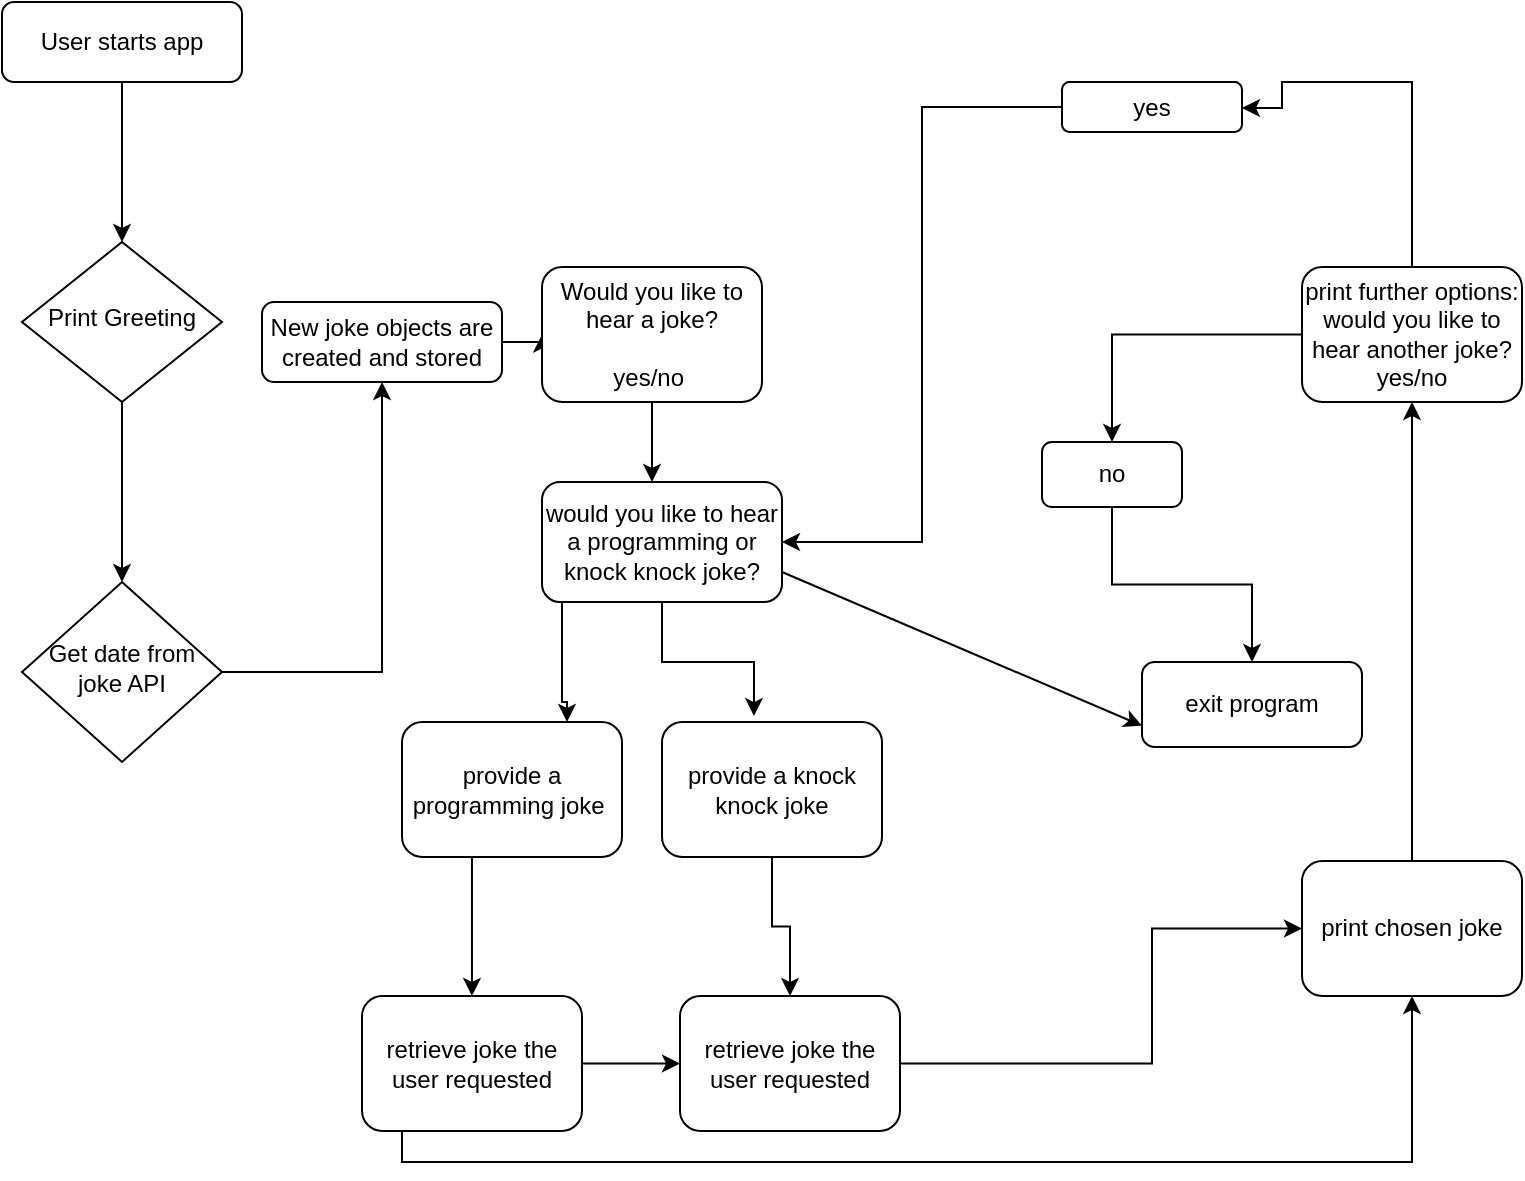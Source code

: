 <mxfile version="13.9.2" type="github">
  <diagram id="C5RBs43oDa-KdzZeNtuy" name="Page-1">
    <mxGraphModel dx="1111" dy="450" grid="1" gridSize="10" guides="1" tooltips="1" connect="1" arrows="1" fold="1" page="1" pageScale="1" pageWidth="827" pageHeight="1169" math="0" shadow="0">
      <root>
        <mxCell id="WIyWlLk6GJQsqaUBKTNV-0" />
        <mxCell id="WIyWlLk6GJQsqaUBKTNV-1" parent="WIyWlLk6GJQsqaUBKTNV-0" />
        <mxCell id="TNPMoG6VpNeFoTsIqfkX-6" value="" style="edgeStyle=orthogonalEdgeStyle;rounded=0;orthogonalLoop=1;jettySize=auto;html=1;" edge="1" parent="WIyWlLk6GJQsqaUBKTNV-1" source="WIyWlLk6GJQsqaUBKTNV-3" target="WIyWlLk6GJQsqaUBKTNV-6">
          <mxGeometry relative="1" as="geometry" />
        </mxCell>
        <mxCell id="WIyWlLk6GJQsqaUBKTNV-3" value="User starts app" style="rounded=1;whiteSpace=wrap;html=1;fontSize=12;glass=0;strokeWidth=1;shadow=0;" parent="WIyWlLk6GJQsqaUBKTNV-1" vertex="1">
          <mxGeometry x="20" y="20" width="120" height="40" as="geometry" />
        </mxCell>
        <mxCell id="TNPMoG6VpNeFoTsIqfkX-4" value="" style="edgeStyle=orthogonalEdgeStyle;rounded=0;orthogonalLoop=1;jettySize=auto;html=1;" edge="1" parent="WIyWlLk6GJQsqaUBKTNV-1" source="WIyWlLk6GJQsqaUBKTNV-6" target="WIyWlLk6GJQsqaUBKTNV-10">
          <mxGeometry relative="1" as="geometry">
            <Array as="points">
              <mxPoint x="80" y="260" />
              <mxPoint x="80" y="260" />
            </Array>
          </mxGeometry>
        </mxCell>
        <mxCell id="WIyWlLk6GJQsqaUBKTNV-6" value="Print Greeting" style="rhombus;whiteSpace=wrap;html=1;shadow=0;fontFamily=Helvetica;fontSize=12;align=center;strokeWidth=1;spacing=6;spacingTop=-4;" parent="WIyWlLk6GJQsqaUBKTNV-1" vertex="1">
          <mxGeometry x="30" y="140" width="100" height="80" as="geometry" />
        </mxCell>
        <mxCell id="TNPMoG6VpNeFoTsIqfkX-5" value="" style="edgeStyle=orthogonalEdgeStyle;rounded=0;orthogonalLoop=1;jettySize=auto;html=1;" edge="1" parent="WIyWlLk6GJQsqaUBKTNV-1" source="WIyWlLk6GJQsqaUBKTNV-10" target="WIyWlLk6GJQsqaUBKTNV-12">
          <mxGeometry relative="1" as="geometry">
            <Array as="points">
              <mxPoint x="210" y="355" />
            </Array>
          </mxGeometry>
        </mxCell>
        <mxCell id="WIyWlLk6GJQsqaUBKTNV-10" value="Get date from joke API" style="rhombus;whiteSpace=wrap;html=1;shadow=0;fontFamily=Helvetica;fontSize=12;align=center;strokeWidth=1;spacing=6;spacingTop=-4;" parent="WIyWlLk6GJQsqaUBKTNV-1" vertex="1">
          <mxGeometry x="30" y="310" width="100" height="90" as="geometry" />
        </mxCell>
        <mxCell id="TNPMoG6VpNeFoTsIqfkX-8" value="" style="edgeStyle=orthogonalEdgeStyle;rounded=0;orthogonalLoop=1;jettySize=auto;html=1;" edge="1" parent="WIyWlLk6GJQsqaUBKTNV-1" source="WIyWlLk6GJQsqaUBKTNV-12" target="TNPMoG6VpNeFoTsIqfkX-7">
          <mxGeometry relative="1" as="geometry" />
        </mxCell>
        <mxCell id="WIyWlLk6GJQsqaUBKTNV-12" value="New joke objects are created and stored" style="rounded=1;whiteSpace=wrap;html=1;fontSize=12;glass=0;strokeWidth=1;shadow=0;" parent="WIyWlLk6GJQsqaUBKTNV-1" vertex="1">
          <mxGeometry x="150" y="170" width="120" height="40" as="geometry" />
        </mxCell>
        <mxCell id="TNPMoG6VpNeFoTsIqfkX-2" style="edgeStyle=orthogonalEdgeStyle;rounded=0;orthogonalLoop=1;jettySize=auto;html=1;exitX=0.5;exitY=1;exitDx=0;exitDy=0;" edge="1" parent="WIyWlLk6GJQsqaUBKTNV-1" source="WIyWlLk6GJQsqaUBKTNV-6" target="WIyWlLk6GJQsqaUBKTNV-6">
          <mxGeometry relative="1" as="geometry" />
        </mxCell>
        <mxCell id="TNPMoG6VpNeFoTsIqfkX-35" value="" style="edgeStyle=orthogonalEdgeStyle;rounded=0;orthogonalLoop=1;jettySize=auto;html=1;" edge="1" parent="WIyWlLk6GJQsqaUBKTNV-1" source="TNPMoG6VpNeFoTsIqfkX-7" target="TNPMoG6VpNeFoTsIqfkX-33">
          <mxGeometry relative="1" as="geometry">
            <Array as="points">
              <mxPoint x="345" y="245" />
              <mxPoint x="345" y="245" />
            </Array>
          </mxGeometry>
        </mxCell>
        <mxCell id="TNPMoG6VpNeFoTsIqfkX-7" value="Would you like to hear a joke?&lt;br&gt;&lt;br&gt;yes/no&amp;nbsp;" style="whiteSpace=wrap;html=1;rounded=1;shadow=0;strokeWidth=1;glass=0;" vertex="1" parent="WIyWlLk6GJQsqaUBKTNV-1">
          <mxGeometry x="290" y="152.5" width="110" height="67.5" as="geometry" />
        </mxCell>
        <mxCell id="TNPMoG6VpNeFoTsIqfkX-17" value="" style="edgeStyle=orthogonalEdgeStyle;rounded=0;orthogonalLoop=1;jettySize=auto;html=1;exitX=0.318;exitY=0.981;exitDx=0;exitDy=0;exitPerimeter=0;" edge="1" parent="WIyWlLk6GJQsqaUBKTNV-1" source="TNPMoG6VpNeFoTsIqfkX-9" target="TNPMoG6VpNeFoTsIqfkX-16">
          <mxGeometry relative="1" as="geometry">
            <mxPoint x="265" y="390" as="sourcePoint" />
          </mxGeometry>
        </mxCell>
        <mxCell id="TNPMoG6VpNeFoTsIqfkX-9" value="provide a programming joke&amp;nbsp;" style="whiteSpace=wrap;html=1;rounded=1;shadow=0;strokeWidth=1;glass=0;" vertex="1" parent="WIyWlLk6GJQsqaUBKTNV-1">
          <mxGeometry x="220" y="380" width="110" height="67.5" as="geometry" />
        </mxCell>
        <mxCell id="TNPMoG6VpNeFoTsIqfkX-19" value="" style="edgeStyle=orthogonalEdgeStyle;rounded=0;orthogonalLoop=1;jettySize=auto;html=1;" edge="1" parent="WIyWlLk6GJQsqaUBKTNV-1" source="TNPMoG6VpNeFoTsIqfkX-11" target="TNPMoG6VpNeFoTsIqfkX-18">
          <mxGeometry relative="1" as="geometry" />
        </mxCell>
        <mxCell id="TNPMoG6VpNeFoTsIqfkX-11" value="provide a knock knock joke" style="whiteSpace=wrap;html=1;rounded=1;shadow=0;strokeWidth=1;glass=0;" vertex="1" parent="WIyWlLk6GJQsqaUBKTNV-1">
          <mxGeometry x="350" y="380" width="110" height="67.5" as="geometry" />
        </mxCell>
        <mxCell id="TNPMoG6VpNeFoTsIqfkX-21" value="" style="edgeStyle=orthogonalEdgeStyle;rounded=0;orthogonalLoop=1;jettySize=auto;html=1;" edge="1" parent="WIyWlLk6GJQsqaUBKTNV-1" source="TNPMoG6VpNeFoTsIqfkX-16" target="TNPMoG6VpNeFoTsIqfkX-18">
          <mxGeometry relative="1" as="geometry">
            <mxPoint x="250" y="473.75" as="targetPoint" />
          </mxGeometry>
        </mxCell>
        <mxCell id="TNPMoG6VpNeFoTsIqfkX-54" value="" style="edgeStyle=orthogonalEdgeStyle;rounded=0;orthogonalLoop=1;jettySize=auto;html=1;" edge="1" parent="WIyWlLk6GJQsqaUBKTNV-1" source="TNPMoG6VpNeFoTsIqfkX-16" target="TNPMoG6VpNeFoTsIqfkX-22">
          <mxGeometry relative="1" as="geometry">
            <mxPoint x="670" y="600" as="targetPoint" />
            <Array as="points">
              <mxPoint x="220" y="600" />
              <mxPoint x="725" y="600" />
            </Array>
          </mxGeometry>
        </mxCell>
        <mxCell id="TNPMoG6VpNeFoTsIqfkX-16" value="retrieve joke the user requested" style="whiteSpace=wrap;html=1;rounded=1;shadow=0;strokeWidth=1;glass=0;" vertex="1" parent="WIyWlLk6GJQsqaUBKTNV-1">
          <mxGeometry x="200" y="517" width="110" height="67.5" as="geometry" />
        </mxCell>
        <mxCell id="TNPMoG6VpNeFoTsIqfkX-23" value="" style="edgeStyle=orthogonalEdgeStyle;rounded=0;orthogonalLoop=1;jettySize=auto;html=1;" edge="1" parent="WIyWlLk6GJQsqaUBKTNV-1" source="TNPMoG6VpNeFoTsIqfkX-18" target="TNPMoG6VpNeFoTsIqfkX-22">
          <mxGeometry relative="1" as="geometry">
            <Array as="points">
              <mxPoint x="595" y="551" />
            </Array>
          </mxGeometry>
        </mxCell>
        <mxCell id="TNPMoG6VpNeFoTsIqfkX-18" value="retrieve joke the user requested" style="whiteSpace=wrap;html=1;rounded=1;shadow=0;strokeWidth=1;glass=0;" vertex="1" parent="WIyWlLk6GJQsqaUBKTNV-1">
          <mxGeometry x="359" y="517" width="110" height="67.5" as="geometry" />
        </mxCell>
        <mxCell id="TNPMoG6VpNeFoTsIqfkX-25" value="" style="edgeStyle=orthogonalEdgeStyle;rounded=0;orthogonalLoop=1;jettySize=auto;html=1;" edge="1" parent="WIyWlLk6GJQsqaUBKTNV-1" source="TNPMoG6VpNeFoTsIqfkX-22" target="TNPMoG6VpNeFoTsIqfkX-24">
          <mxGeometry relative="1" as="geometry" />
        </mxCell>
        <mxCell id="TNPMoG6VpNeFoTsIqfkX-22" value="print chosen joke" style="whiteSpace=wrap;html=1;rounded=1;shadow=0;strokeWidth=1;glass=0;" vertex="1" parent="WIyWlLk6GJQsqaUBKTNV-1">
          <mxGeometry x="670" y="449.5" width="110" height="67.5" as="geometry" />
        </mxCell>
        <mxCell id="TNPMoG6VpNeFoTsIqfkX-30" value="" style="edgeStyle=orthogonalEdgeStyle;rounded=0;orthogonalLoop=1;jettySize=auto;html=1;" edge="1" parent="WIyWlLk6GJQsqaUBKTNV-1" source="TNPMoG6VpNeFoTsIqfkX-24" target="TNPMoG6VpNeFoTsIqfkX-48">
          <mxGeometry relative="1" as="geometry">
            <mxPoint x="650" y="73" as="targetPoint" />
            <Array as="points">
              <mxPoint x="725" y="60" />
              <mxPoint x="660" y="60" />
              <mxPoint x="660" y="73" />
            </Array>
          </mxGeometry>
        </mxCell>
        <mxCell id="TNPMoG6VpNeFoTsIqfkX-46" value="" style="edgeStyle=orthogonalEdgeStyle;rounded=0;orthogonalLoop=1;jettySize=auto;html=1;" edge="1" parent="WIyWlLk6GJQsqaUBKTNV-1" source="TNPMoG6VpNeFoTsIqfkX-24" target="TNPMoG6VpNeFoTsIqfkX-45">
          <mxGeometry relative="1" as="geometry">
            <mxPoint x="650" y="198.75" as="sourcePoint" />
          </mxGeometry>
        </mxCell>
        <mxCell id="TNPMoG6VpNeFoTsIqfkX-38" value="" style="edgeStyle=orthogonalEdgeStyle;rounded=0;orthogonalLoop=1;jettySize=auto;html=1;entryX=0.418;entryY=-0.044;entryDx=0;entryDy=0;entryPerimeter=0;" edge="1" parent="WIyWlLk6GJQsqaUBKTNV-1" source="TNPMoG6VpNeFoTsIqfkX-33" target="TNPMoG6VpNeFoTsIqfkX-11">
          <mxGeometry relative="1" as="geometry">
            <mxPoint x="300" y="350" as="targetPoint" />
            <Array as="points">
              <mxPoint x="350" y="350" />
              <mxPoint x="396" y="350" />
            </Array>
          </mxGeometry>
        </mxCell>
        <mxCell id="TNPMoG6VpNeFoTsIqfkX-33" value="would you like to hear a programming or knock knock joke?" style="rounded=1;whiteSpace=wrap;html=1;" vertex="1" parent="WIyWlLk6GJQsqaUBKTNV-1">
          <mxGeometry x="290" y="260" width="120" height="60" as="geometry" />
        </mxCell>
        <mxCell id="TNPMoG6VpNeFoTsIqfkX-41" value="" style="edgeStyle=orthogonalEdgeStyle;rounded=0;orthogonalLoop=1;jettySize=auto;html=1;entryX=0.75;entryY=0;entryDx=0;entryDy=0;" edge="1" parent="WIyWlLk6GJQsqaUBKTNV-1" source="TNPMoG6VpNeFoTsIqfkX-33" target="TNPMoG6VpNeFoTsIqfkX-9">
          <mxGeometry relative="1" as="geometry">
            <mxPoint x="280" y="290" as="sourcePoint" />
            <mxPoint x="320" y="370" as="targetPoint" />
            <Array as="points">
              <mxPoint x="300" y="370" />
              <mxPoint x="303" y="370" />
            </Array>
          </mxGeometry>
        </mxCell>
        <mxCell id="TNPMoG6VpNeFoTsIqfkX-42" value="exit program" style="whiteSpace=wrap;html=1;rounded=1;shadow=0;strokeWidth=1;glass=0;" vertex="1" parent="WIyWlLk6GJQsqaUBKTNV-1">
          <mxGeometry x="590" y="350" width="110" height="42.5" as="geometry" />
        </mxCell>
        <mxCell id="TNPMoG6VpNeFoTsIqfkX-47" value="" style="edgeStyle=orthogonalEdgeStyle;rounded=0;orthogonalLoop=1;jettySize=auto;html=1;" edge="1" parent="WIyWlLk6GJQsqaUBKTNV-1" source="TNPMoG6VpNeFoTsIqfkX-45" target="TNPMoG6VpNeFoTsIqfkX-42">
          <mxGeometry relative="1" as="geometry" />
        </mxCell>
        <mxCell id="TNPMoG6VpNeFoTsIqfkX-45" value="no&lt;br&gt;" style="whiteSpace=wrap;html=1;rounded=1;shadow=0;strokeWidth=1;glass=0;" vertex="1" parent="WIyWlLk6GJQsqaUBKTNV-1">
          <mxGeometry x="540" y="240" width="70" height="32.5" as="geometry" />
        </mxCell>
        <mxCell id="TNPMoG6VpNeFoTsIqfkX-51" value="" style="edgeStyle=orthogonalEdgeStyle;rounded=0;orthogonalLoop=1;jettySize=auto;html=1;entryX=1;entryY=0.5;entryDx=0;entryDy=0;" edge="1" parent="WIyWlLk6GJQsqaUBKTNV-1" source="TNPMoG6VpNeFoTsIqfkX-48" target="TNPMoG6VpNeFoTsIqfkX-33">
          <mxGeometry relative="1" as="geometry">
            <mxPoint x="480" y="290" as="targetPoint" />
            <Array as="points">
              <mxPoint x="480" y="73" />
              <mxPoint x="480" y="290" />
            </Array>
          </mxGeometry>
        </mxCell>
        <mxCell id="TNPMoG6VpNeFoTsIqfkX-48" value="yes" style="whiteSpace=wrap;html=1;rounded=1;shadow=0;strokeWidth=1;glass=0;" vertex="1" parent="WIyWlLk6GJQsqaUBKTNV-1">
          <mxGeometry x="550" y="60" width="90" height="25" as="geometry" />
        </mxCell>
        <mxCell id="TNPMoG6VpNeFoTsIqfkX-52" value="" style="endArrow=classic;html=1;exitX=1;exitY=0.75;exitDx=0;exitDy=0;entryX=0;entryY=0.75;entryDx=0;entryDy=0;" edge="1" parent="WIyWlLk6GJQsqaUBKTNV-1" source="TNPMoG6VpNeFoTsIqfkX-33" target="TNPMoG6VpNeFoTsIqfkX-42">
          <mxGeometry width="50" height="50" relative="1" as="geometry">
            <mxPoint x="360" y="320" as="sourcePoint" />
            <mxPoint x="800" y="370" as="targetPoint" />
          </mxGeometry>
        </mxCell>
        <mxCell id="TNPMoG6VpNeFoTsIqfkX-24" value="print further options: would you like to hear another joke?&lt;br&gt;yes/no" style="whiteSpace=wrap;html=1;rounded=1;shadow=0;strokeWidth=1;glass=0;" vertex="1" parent="WIyWlLk6GJQsqaUBKTNV-1">
          <mxGeometry x="670" y="152.5" width="110" height="67.5" as="geometry" />
        </mxCell>
      </root>
    </mxGraphModel>
  </diagram>
</mxfile>
